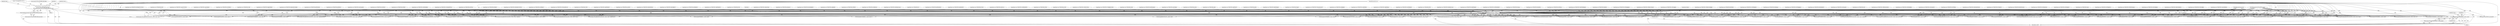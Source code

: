 digraph "0_libming_2be22fcf56a223dafe8de0e8a20fe20e8bbdb0b9@pointer" {
"1000448" [label="(Call,decompileSTARTDRAG(n, actions, maxn))"];
"1000125" [label="(Call,OpCode(actions, n, maxn))"];
"1000102" [label="(MethodParameterIn,SWF_ACTION *actions)"];
"1000105" [label="(Call,fprintf(stderr,\"%d:\tACTION[%3.3d]: %s\n\",\n \t        actions[n].SWF_ACTIONRECORD.Offset, n, \n \t        actionName(actions[n].SWF_ACTIONRECORD.ActionCode)))"];
"1000101" [label="(MethodParameterIn,int n)"];
"1000116" [label="(Call,actionName(actions[n].SWF_ACTIONRECORD.ActionCode))"];
"1000103" [label="(MethodParameterIn,int maxn)"];
"1000447" [label="(Return,return decompileSTARTDRAG(n, actions, maxn);)"];
"1000133" [label="(JumpTarget,case SWFACTION_CONSTANTPOOL:)"];
"1000124" [label="(ControlStructure,switch(OpCode(actions, n, maxn)))"];
"1000177" [label="(JumpTarget,case SWFACTION_GETURL:)"];
"1000629" [label="(JumpTarget,case SWFACTION_THROW:)"];
"1000438" [label="(Call,decompileArithmeticOp(n, actions, maxn))"];
"1000388" [label="(JumpTarget,case SWFACTION_DEFINEFUNCTION:)"];
"1000279" [label="(Call,decompileSETMEMBER(n, actions, maxn))"];
"1000573" [label="(Call,decompile_Null_ArgBuiltInFunctionCall(n, actions, maxn,\"toggleHighQuality\"))"];
"1000420" [label="(JumpTarget,case SWFACTION_SUBTRACT:)"];
"1000597" [label="(JumpTarget,case SWFACTION_DUPLICATECLIP:)"];
"1000536" [label="(JumpTarget,case SWFACTION_STOP:)"];
"1000416" [label="(JumpTarget,case SWFACTION_SHIFTRIGHT:)"];
"1000623" [label="(JumpTarget,case SWFACTION_CASTOP:)"];
"1000264" [label="(JumpTarget,case SWFACTION_NEWMETHOD:)"];
"1000642" [label="(Call,outputSWF_ACTION(n,&actions[n]))"];
"1000552" [label="(Call,decompile_Null_ArgBuiltInFunctionCall(n, actions, maxn,\"prevFrame\"))"];
"1000257" [label="(JumpTarget,case SWFACTION_NEWOBJECT:)"];
"1000503" [label="(Call,decompileSingleArgBuiltInFunctionCall(n, actions, maxn,\"String\"))"];
"1000357" [label="(Call,decompileIF(n, actions, maxn))"];
"1000250" [label="(JumpTarget,case SWFACTION_INITOBJECT:)"];
"1000417" [label="(JumpTarget,case SWFACTION_SHIFTRIGHT2:)"];
"1000272" [label="(Call,decompileGETMEMBER(n, actions, maxn))"];
"1000129" [label="(Block,)"];
"1000442" [label="(JumpTarget,case SWFACTION_POP:)"];
"1000127" [label="(Identifier,n)"];
"1000510" [label="(Call,decompileSingleArgBuiltInFunctionCall(n, actions, maxn,\"Number\"))"];
"1000201" [label="(JumpTarget,case SWFACTION_STACKSWAP:)"];
"1000428" [label="(JumpTarget,case SWFACTION_EQUALS2:)"];
"1000375" [label="(JumpTarget,case SWFACTION_ENUMERATE2 :)"];
"1000301" [label="(Call,decompileSETVARIABLE(n, actions, maxn, 1))"];
"1000432" [label="(JumpTarget,case SWFACTION_GREATER:)"];
"1000473" [label="(JumpTarget,case SWFACTION_TYPEOF:)"];
"1000362" [label="(Call,decompileWITH(n, actions, maxn))"];
"1000450" [label="(Identifier,actions)"];
"1000434" [label="(JumpTarget,case SWFACTION_STRINGEQ:)"];
"1000225" [label="(Call,decompileGETTIME(n, actions, maxn))"];
"1000308" [label="(JumpTarget,case SWFACTION_DEFINELOCAL2:)"];
"1000355" [label="(JumpTarget,case SWFACTION_IF:)"];
"1000612" [label="(Call,decompileSETTARGET(n, actions, maxn,1))"];
"1000426" [label="(JumpTarget,case SWFACTION_BITWISEXOR:)"];
"1000404" [label="(Call,decompileCALLFUNCTION(n, actions, maxn))"];
"1000322" [label="(JumpTarget,case SWFACTION_INCREMENT:)"];
"1000185" [label="(JumpTarget,case SWFACTION_PUSH:)"];
"1000423" [label="(JumpTarget,case SWFACTION_MODULO:)"];
"1000209" [label="(JumpTarget,case SWFACTION_SETPROPERTY:)"];
"1000361" [label="(JumpTarget,case SWFACTION_WITH:)"];
"1000258" [label="(Call,decompileNEWOBJECT(n, actions, maxn))"];
"1000116" [label="(Call,actionName(actions[n].SWF_ACTIONRECORD.ActionCode))"];
"1000330" [label="(Call,decompileSTOREREGISTER(n, actions, maxn))"];
"1000496" [label="(Call,decompileSingleArgBuiltInFunctionCall(n, actions, maxn,\"int\"))"];
"1000336" [label="(JumpTarget,case SWFACTION_JUMP:)"];
"1000564" [label="(JumpTarget,case SWFACTION_STOPSOUNDS:)"];
"1000265" [label="(Call,decompileNEWMETHOD(n, actions, maxn))"];
"1000517" [label="(Call,decompileSingleArgBuiltInFunctionCall(n, actions, maxn,\"random\"))"];
"1000329" [label="(JumpTarget,case SWFACTION_STOREREGISTER:)"];
"1000524" [label="(Call,decompileSingleArgBuiltInFunctionCall(n, actions, maxn,\"length\"))"];
"1000480" [label="(JumpTarget,case SWFACTION_ORD:)"];
"1000324" [label="(Call,decompileINCR_DECR(n, actions, maxn,1))"];
"1000286" [label="(Call,decompileGETVARIABLE(n, actions, maxn))"];
"1000424" [label="(JumpTarget,case SWFACTION_BITWISEAND:)"];
"1000115" [label="(Identifier,n)"];
"1000625" [label="(Call,decompileCAST(n, actions, maxn))"];
"1000433" [label="(JumpTarget,case SWFACTION_LESSTHAN:)"];
"1000230" [label="(Call,decompileTRACE(n, actions, maxn))"];
"1000429" [label="(JumpTarget,case SWFACTION_LESS2:)"];
"1000105" [label="(Call,fprintf(stderr,\"%d:\tACTION[%3.3d]: %s\n\",\n \t        actions[n].SWF_ACTIONRECORD.Offset, n, \n \t        actionName(actions[n].SWF_ACTIONRECORD.ActionCode)))"];
"1000418" [label="(JumpTarget,case SWFACTION_ADD:)"];
"1000217" [label="(Call,decompileGETPROPERTY(n, actions, maxn))"];
"1000157" [label="(Call,decompileGOTOFRAME2(n, actions, maxn))"];
"1000415" [label="(JumpTarget,case SWFACTION_SHIFTLEFT:)"];
"1000419" [label="(JumpTarget,case SWFACTION_ADD2:)"];
"1000550" [label="(JumpTarget,case SWFACTION_PREVFRAME:)"];
"1000410" [label="(Call,decompileCALLMETHOD(n, actions, maxn))"];
"1000229" [label="(JumpTarget,case SWFACTION_TRACE:)"];
"1000571" [label="(JumpTarget,case SWFACTION_TOGGLEQUALITY:)"];
"1000117" [label="(Call,actions[n].SWF_ACTIONRECORD.ActionCode)"];
"1000107" [label="(Literal,\"%d:\tACTION[%3.3d]: %s\n\")"];
"1000382" [label="(JumpTarget,case SWFACTION_INITARRAY:)"];
"1000384" [label="(Call,decompileINITARRAY(n, actions, maxn))"];
"1000579" [label="(JumpTarget,case SWFACTION_SUBSTRING:)"];
"1000446" [label="(JumpTarget,case SWFACTION_STARTDRAG:)"];
"1000148" [label="(JumpTarget,case SWFACTION_GOTOFRAME:)"];
"1000102" [label="(MethodParameterIn,SWF_ACTION *actions)"];
"1000635" [label="(JumpTarget,case SWFACTION_TRY:)"];
"1000300" [label="(JumpTarget,case SWFACTION_DEFINELOCAL:)"];
"1000543" [label="(JumpTarget,case SWFACTION_NEXTFRAME:)"];
"1000448" [label="(Call,decompileSTARTDRAG(n, actions, maxn))"];
"1000216" [label="(JumpTarget,case SWFACTION_GETPROPERTY:)"];
"1000427" [label="(JumpTarget,case SWFACTION_EQUAL:)"];
"1000451" [label="(Identifier,maxn)"];
"1000104" [label="(Block,)"];
"1000459" [label="(JumpTarget,case SWFACTION_DELETE2:)"];
"1000169" [label="(JumpTarget,case SWFACTION_GETURL2:)"];
"1000143" [label="(Call,decompileGOTOFRAME(n, actions, maxn,1))"];
"1000161" [label="(JumpTarget,case SWFACTION_WAITFORFRAME:)"];
"1000452" [label="(JumpTarget,case SWFACTION_DELETE:)"];
"1000461" [label="(Call,decompileDELETE(n, actions, maxn,1))"];
"1000285" [label="(JumpTarget,case SWFACTION_GETVARIABLE:)"];
"1000585" [label="(JumpTarget,case SWFACTION_STRINGCONCAT:)"];
"1000141" [label="(JumpTarget,case SWFACTION_GOTOLABEL:)"];
"1000641" [label="(JumpTarget,default:)"];
"1000309" [label="(Call,decompileDEFINELOCAL2(n, actions, maxn))"];
"1000435" [label="(JumpTarget,case SWFACTION_STRINGCOMPARE:)"];
"1000343" [label="(Call,decompileRETURN(n, actions, maxn))"];
"1000342" [label="(JumpTarget,case SWFACTION_RETURN:)"];
"1000155" [label="(JumpTarget,case SWFACTION_GOTOFRAME2:)"];
"1000557" [label="(JumpTarget,case SWFACTION_ENDDRAG:)"];
"1000447" [label="(Return,return decompileSTARTDRAG(n, actions, maxn);)"];
"1000292" [label="(JumpTarget,case SWFACTION_SETVARIABLE:)"];
"1000377" [label="(Call,decompileENUMERATE(n, actions, maxn,1))"];
"1000315" [label="(JumpTarget,case SWFACTION_DECREMENT:)"];
"1000489" [label="(Call,decompileSingleArgBuiltInFunctionCall(n, actions, maxn,\"chr\"))"];
"1000531" [label="(Call,decompile_Null_ArgBuiltInFunctionCall(n, actions, maxn,\"play\"))"];
"1000108" [label="(Call,actions[n].SWF_ACTIONRECORD.Offset)"];
"1000475" [label="(Call,decompileSingleArgBuiltInFunctionCall(n, actions, maxn,\"typeof\"))"];
"1000126" [label="(Identifier,actions)"];
"1000587" [label="(Call,decompileSTRINGCONCAT(n, actions, maxn))"];
"1000468" [label="(Call,decompileSingleArgBuiltInFunctionCall(n, actions, maxn,\"targetPath\"))"];
"1000244" [label="(Call,decompileEXTENDS(n, actions, maxn))"];
"1000431" [label="(JumpTarget,case SWFACTION_LOGICALOR:)"];
"1000351" [label="(Call,decompileLogicalNot(n, actions, maxn))"];
"1000650" [label="(MethodReturn,RET)"];
"1000619" [label="(Call,decompileIMPLEMENTS(n, actions, maxn))"];
"1000101" [label="(MethodParameterIn,int n)"];
"1000494" [label="(JumpTarget,case SWFACTION_INT:)"];
"1000522" [label="(JumpTarget,case SWFACTION_STRINGLENGTH:)"];
"1000271" [label="(JumpTarget,case SWFACTION_GETMEMBER:)"];
"1000349" [label="(JumpTarget,case SWFACTION_LOGICALNOT:)"];
"1000538" [label="(Call,decompile_Null_ArgBuiltInFunctionCall(n, actions, maxn,\"stop\"))"];
"1000293" [label="(Call,decompileSETVARIABLE(n, actions, maxn, 0))"];
"1000223" [label="(JumpTarget,case SWFACTION_GETTIME:)"];
"1000545" [label="(Call,decompile_Null_ArgBuiltInFunctionCall(n, actions, maxn,\"nextFrame\"))"];
"1000617" [label="(JumpTarget,case SWFACTION_IMPLEMENTSOP:)"];
"1000193" [label="(JumpTarget,case SWFACTION_PUSHDUP:)"];
"1000449" [label="(Identifier,n)"];
"1000591" [label="(JumpTarget,case SWFACTION_REMOVECLIP:)"];
"1000414" [label="(JumpTarget,case SWFACTION_INSTANCEOF:)"];
"1000603" [label="(JumpTarget,case SWFACTION_SETTARGET:)"];
"1000605" [label="(Call,decompileSETTARGET(n, actions, maxn,0))"];
"1000529" [label="(JumpTarget,case SWFACTION_PLAY:)"];
"1000338" [label="(Call,decompileJUMP(n, actions, maxn))"];
"1000610" [label="(JumpTarget,case SWFACTION_SETTARGET2:)"];
"1000599" [label="(Call,decompileDUPLICATECLIP(n, actions, maxn))"];
"1000128" [label="(Identifier,maxn)"];
"1000150" [label="(Call,decompileGOTOFRAME(n, actions, maxn,0))"];
"1000436" [label="(JumpTarget,case SWFACTION_STRICTEQUALS:)"];
"1000454" [label="(Call,decompileDELETE(n, actions, maxn,0))"];
"1000210" [label="(Call,decompileSETPROPERTY(n, actions, maxn))"];
"1000368" [label="(JumpTarget,case SWFACTION_ENUMERATE:)"];
"1000581" [label="(Call,decompileSUBSTRING(n, actions, maxn))"];
"1000390" [label="(Call,decompileDEFINEFUNCTION(n, actions, maxn,0))"];
"1000125" [label="(Call,OpCode(actions, n, maxn))"];
"1000578" [label="(JumpTarget,case SWFACTION_MBSUBSTRING:)"];
"1000508" [label="(JumpTarget,case SWFACTION_TONUMBER:)"];
"1000251" [label="(Call,decompileINITOBJECT(n, actions, maxn))"];
"1000408" [label="(JumpTarget,case SWFACTION_CALLMETHOD:)"];
"1000395" [label="(JumpTarget,case SWFACTION_DEFINEFUNCTION2:)"];
"1000397" [label="(Call,decompileDEFINEFUNCTION(n, actions, maxn,1))"];
"1000130" [label="(JumpTarget,case SWFACTION_END:)"];
"1000402" [label="(JumpTarget,case SWFACTION_CALLFUNCTION:)"];
"1000559" [label="(Call,decompile_Null_ArgBuiltInFunctionCall(n, actions, maxn,\"stopDrag\"))"];
"1000236" [label="(JumpTarget,case SWFACTION_CALLFRAME:)"];
"1000501" [label="(JumpTarget,case SWFACTION_TOSTRING:)"];
"1000566" [label="(Call,decompile_Null_ArgBuiltInFunctionCall(n, actions, maxn,\"stopAllSounds\"))"];
"1000487" [label="(JumpTarget,case SWFACTION_CHR:)"];
"1000466" [label="(JumpTarget,case SWFACTION_TARGETPATH:)"];
"1000515" [label="(JumpTarget,case SWFACTION_RANDOMNUMBER:)"];
"1000370" [label="(Call,decompileENUMERATE(n, actions, maxn, 0))"];
"1000593" [label="(Call,decompileREMOVECLIP(n, actions, maxn))"];
"1000103" [label="(MethodParameterIn,int maxn)"];
"1000106" [label="(Identifier,stderr)"];
"1000425" [label="(JumpTarget,case SWFACTION_BITWISEOR:)"];
"1000237" [label="(Call,decompileCALLFRAME(n, actions, maxn))"];
"1000482" [label="(Call,decompileSingleArgBuiltInFunctionCall(n, actions, maxn,\"ord\"))"];
"1000243" [label="(JumpTarget,case SWFACTION_EXTENDS:)"];
"1000430" [label="(JumpTarget,case SWFACTION_LOGICALAND:)"];
"1000631" [label="(Call,decompileTHROW(n, actions, maxn))"];
"1000421" [label="(JumpTarget,case SWFACTION_MULTIPLY:)"];
"1000317" [label="(Call,decompileINCR_DECR(n, actions, maxn, 0))"];
"1000422" [label="(JumpTarget,case SWFACTION_DIVIDE:)"];
"1000278" [label="(JumpTarget,case SWFACTION_SETMEMBER:)"];
"1000637" [label="(Call,decompileTRY(n, actions, maxn))"];
"1000448" -> "1000447"  [label="AST: "];
"1000448" -> "1000451"  [label="CFG: "];
"1000449" -> "1000448"  [label="AST: "];
"1000450" -> "1000448"  [label="AST: "];
"1000451" -> "1000448"  [label="AST: "];
"1000447" -> "1000448"  [label="CFG: "];
"1000448" -> "1000650"  [label="DDG: "];
"1000448" -> "1000650"  [label="DDG: "];
"1000448" -> "1000650"  [label="DDG: "];
"1000448" -> "1000650"  [label="DDG: "];
"1000448" -> "1000447"  [label="DDG: "];
"1000125" -> "1000448"  [label="DDG: "];
"1000125" -> "1000448"  [label="DDG: "];
"1000125" -> "1000448"  [label="DDG: "];
"1000101" -> "1000448"  [label="DDG: "];
"1000102" -> "1000448"  [label="DDG: "];
"1000103" -> "1000448"  [label="DDG: "];
"1000125" -> "1000124"  [label="AST: "];
"1000125" -> "1000128"  [label="CFG: "];
"1000126" -> "1000125"  [label="AST: "];
"1000127" -> "1000125"  [label="AST: "];
"1000128" -> "1000125"  [label="AST: "];
"1000130" -> "1000125"  [label="CFG: "];
"1000133" -> "1000125"  [label="CFG: "];
"1000141" -> "1000125"  [label="CFG: "];
"1000148" -> "1000125"  [label="CFG: "];
"1000155" -> "1000125"  [label="CFG: "];
"1000161" -> "1000125"  [label="CFG: "];
"1000169" -> "1000125"  [label="CFG: "];
"1000177" -> "1000125"  [label="CFG: "];
"1000185" -> "1000125"  [label="CFG: "];
"1000193" -> "1000125"  [label="CFG: "];
"1000201" -> "1000125"  [label="CFG: "];
"1000209" -> "1000125"  [label="CFG: "];
"1000216" -> "1000125"  [label="CFG: "];
"1000223" -> "1000125"  [label="CFG: "];
"1000229" -> "1000125"  [label="CFG: "];
"1000236" -> "1000125"  [label="CFG: "];
"1000243" -> "1000125"  [label="CFG: "];
"1000250" -> "1000125"  [label="CFG: "];
"1000257" -> "1000125"  [label="CFG: "];
"1000264" -> "1000125"  [label="CFG: "];
"1000271" -> "1000125"  [label="CFG: "];
"1000278" -> "1000125"  [label="CFG: "];
"1000285" -> "1000125"  [label="CFG: "];
"1000292" -> "1000125"  [label="CFG: "];
"1000300" -> "1000125"  [label="CFG: "];
"1000308" -> "1000125"  [label="CFG: "];
"1000315" -> "1000125"  [label="CFG: "];
"1000322" -> "1000125"  [label="CFG: "];
"1000329" -> "1000125"  [label="CFG: "];
"1000336" -> "1000125"  [label="CFG: "];
"1000342" -> "1000125"  [label="CFG: "];
"1000349" -> "1000125"  [label="CFG: "];
"1000355" -> "1000125"  [label="CFG: "];
"1000361" -> "1000125"  [label="CFG: "];
"1000368" -> "1000125"  [label="CFG: "];
"1000375" -> "1000125"  [label="CFG: "];
"1000382" -> "1000125"  [label="CFG: "];
"1000388" -> "1000125"  [label="CFG: "];
"1000395" -> "1000125"  [label="CFG: "];
"1000402" -> "1000125"  [label="CFG: "];
"1000408" -> "1000125"  [label="CFG: "];
"1000414" -> "1000125"  [label="CFG: "];
"1000415" -> "1000125"  [label="CFG: "];
"1000416" -> "1000125"  [label="CFG: "];
"1000417" -> "1000125"  [label="CFG: "];
"1000418" -> "1000125"  [label="CFG: "];
"1000419" -> "1000125"  [label="CFG: "];
"1000420" -> "1000125"  [label="CFG: "];
"1000421" -> "1000125"  [label="CFG: "];
"1000422" -> "1000125"  [label="CFG: "];
"1000423" -> "1000125"  [label="CFG: "];
"1000424" -> "1000125"  [label="CFG: "];
"1000425" -> "1000125"  [label="CFG: "];
"1000426" -> "1000125"  [label="CFG: "];
"1000427" -> "1000125"  [label="CFG: "];
"1000428" -> "1000125"  [label="CFG: "];
"1000429" -> "1000125"  [label="CFG: "];
"1000430" -> "1000125"  [label="CFG: "];
"1000431" -> "1000125"  [label="CFG: "];
"1000432" -> "1000125"  [label="CFG: "];
"1000433" -> "1000125"  [label="CFG: "];
"1000434" -> "1000125"  [label="CFG: "];
"1000435" -> "1000125"  [label="CFG: "];
"1000436" -> "1000125"  [label="CFG: "];
"1000442" -> "1000125"  [label="CFG: "];
"1000446" -> "1000125"  [label="CFG: "];
"1000452" -> "1000125"  [label="CFG: "];
"1000459" -> "1000125"  [label="CFG: "];
"1000466" -> "1000125"  [label="CFG: "];
"1000473" -> "1000125"  [label="CFG: "];
"1000480" -> "1000125"  [label="CFG: "];
"1000487" -> "1000125"  [label="CFG: "];
"1000494" -> "1000125"  [label="CFG: "];
"1000501" -> "1000125"  [label="CFG: "];
"1000508" -> "1000125"  [label="CFG: "];
"1000515" -> "1000125"  [label="CFG: "];
"1000522" -> "1000125"  [label="CFG: "];
"1000529" -> "1000125"  [label="CFG: "];
"1000536" -> "1000125"  [label="CFG: "];
"1000543" -> "1000125"  [label="CFG: "];
"1000550" -> "1000125"  [label="CFG: "];
"1000557" -> "1000125"  [label="CFG: "];
"1000564" -> "1000125"  [label="CFG: "];
"1000571" -> "1000125"  [label="CFG: "];
"1000578" -> "1000125"  [label="CFG: "];
"1000579" -> "1000125"  [label="CFG: "];
"1000585" -> "1000125"  [label="CFG: "];
"1000591" -> "1000125"  [label="CFG: "];
"1000597" -> "1000125"  [label="CFG: "];
"1000603" -> "1000125"  [label="CFG: "];
"1000610" -> "1000125"  [label="CFG: "];
"1000617" -> "1000125"  [label="CFG: "];
"1000623" -> "1000125"  [label="CFG: "];
"1000629" -> "1000125"  [label="CFG: "];
"1000635" -> "1000125"  [label="CFG: "];
"1000641" -> "1000125"  [label="CFG: "];
"1000125" -> "1000650"  [label="DDG: "];
"1000125" -> "1000650"  [label="DDG: "];
"1000125" -> "1000650"  [label="DDG: "];
"1000125" -> "1000650"  [label="DDG: "];
"1000102" -> "1000125"  [label="DDG: "];
"1000105" -> "1000125"  [label="DDG: "];
"1000101" -> "1000125"  [label="DDG: "];
"1000103" -> "1000125"  [label="DDG: "];
"1000125" -> "1000143"  [label="DDG: "];
"1000125" -> "1000143"  [label="DDG: "];
"1000125" -> "1000143"  [label="DDG: "];
"1000125" -> "1000150"  [label="DDG: "];
"1000125" -> "1000150"  [label="DDG: "];
"1000125" -> "1000150"  [label="DDG: "];
"1000125" -> "1000157"  [label="DDG: "];
"1000125" -> "1000157"  [label="DDG: "];
"1000125" -> "1000157"  [label="DDG: "];
"1000125" -> "1000210"  [label="DDG: "];
"1000125" -> "1000210"  [label="DDG: "];
"1000125" -> "1000210"  [label="DDG: "];
"1000125" -> "1000217"  [label="DDG: "];
"1000125" -> "1000217"  [label="DDG: "];
"1000125" -> "1000217"  [label="DDG: "];
"1000125" -> "1000225"  [label="DDG: "];
"1000125" -> "1000225"  [label="DDG: "];
"1000125" -> "1000225"  [label="DDG: "];
"1000125" -> "1000230"  [label="DDG: "];
"1000125" -> "1000230"  [label="DDG: "];
"1000125" -> "1000230"  [label="DDG: "];
"1000125" -> "1000237"  [label="DDG: "];
"1000125" -> "1000237"  [label="DDG: "];
"1000125" -> "1000237"  [label="DDG: "];
"1000125" -> "1000244"  [label="DDG: "];
"1000125" -> "1000244"  [label="DDG: "];
"1000125" -> "1000244"  [label="DDG: "];
"1000125" -> "1000251"  [label="DDG: "];
"1000125" -> "1000251"  [label="DDG: "];
"1000125" -> "1000251"  [label="DDG: "];
"1000125" -> "1000258"  [label="DDG: "];
"1000125" -> "1000258"  [label="DDG: "];
"1000125" -> "1000258"  [label="DDG: "];
"1000125" -> "1000265"  [label="DDG: "];
"1000125" -> "1000265"  [label="DDG: "];
"1000125" -> "1000265"  [label="DDG: "];
"1000125" -> "1000272"  [label="DDG: "];
"1000125" -> "1000272"  [label="DDG: "];
"1000125" -> "1000272"  [label="DDG: "];
"1000125" -> "1000279"  [label="DDG: "];
"1000125" -> "1000279"  [label="DDG: "];
"1000125" -> "1000279"  [label="DDG: "];
"1000125" -> "1000286"  [label="DDG: "];
"1000125" -> "1000286"  [label="DDG: "];
"1000125" -> "1000286"  [label="DDG: "];
"1000125" -> "1000293"  [label="DDG: "];
"1000125" -> "1000293"  [label="DDG: "];
"1000125" -> "1000293"  [label="DDG: "];
"1000125" -> "1000301"  [label="DDG: "];
"1000125" -> "1000301"  [label="DDG: "];
"1000125" -> "1000301"  [label="DDG: "];
"1000125" -> "1000309"  [label="DDG: "];
"1000125" -> "1000309"  [label="DDG: "];
"1000125" -> "1000309"  [label="DDG: "];
"1000125" -> "1000317"  [label="DDG: "];
"1000125" -> "1000317"  [label="DDG: "];
"1000125" -> "1000317"  [label="DDG: "];
"1000125" -> "1000324"  [label="DDG: "];
"1000125" -> "1000324"  [label="DDG: "];
"1000125" -> "1000324"  [label="DDG: "];
"1000125" -> "1000330"  [label="DDG: "];
"1000125" -> "1000330"  [label="DDG: "];
"1000125" -> "1000330"  [label="DDG: "];
"1000125" -> "1000338"  [label="DDG: "];
"1000125" -> "1000338"  [label="DDG: "];
"1000125" -> "1000338"  [label="DDG: "];
"1000125" -> "1000343"  [label="DDG: "];
"1000125" -> "1000343"  [label="DDG: "];
"1000125" -> "1000343"  [label="DDG: "];
"1000125" -> "1000351"  [label="DDG: "];
"1000125" -> "1000351"  [label="DDG: "];
"1000125" -> "1000351"  [label="DDG: "];
"1000125" -> "1000357"  [label="DDG: "];
"1000125" -> "1000357"  [label="DDG: "];
"1000125" -> "1000357"  [label="DDG: "];
"1000125" -> "1000362"  [label="DDG: "];
"1000125" -> "1000362"  [label="DDG: "];
"1000125" -> "1000362"  [label="DDG: "];
"1000125" -> "1000370"  [label="DDG: "];
"1000125" -> "1000370"  [label="DDG: "];
"1000125" -> "1000370"  [label="DDG: "];
"1000125" -> "1000377"  [label="DDG: "];
"1000125" -> "1000377"  [label="DDG: "];
"1000125" -> "1000377"  [label="DDG: "];
"1000125" -> "1000384"  [label="DDG: "];
"1000125" -> "1000384"  [label="DDG: "];
"1000125" -> "1000384"  [label="DDG: "];
"1000125" -> "1000390"  [label="DDG: "];
"1000125" -> "1000390"  [label="DDG: "];
"1000125" -> "1000390"  [label="DDG: "];
"1000125" -> "1000397"  [label="DDG: "];
"1000125" -> "1000397"  [label="DDG: "];
"1000125" -> "1000397"  [label="DDG: "];
"1000125" -> "1000404"  [label="DDG: "];
"1000125" -> "1000404"  [label="DDG: "];
"1000125" -> "1000404"  [label="DDG: "];
"1000125" -> "1000410"  [label="DDG: "];
"1000125" -> "1000410"  [label="DDG: "];
"1000125" -> "1000410"  [label="DDG: "];
"1000125" -> "1000438"  [label="DDG: "];
"1000125" -> "1000438"  [label="DDG: "];
"1000125" -> "1000438"  [label="DDG: "];
"1000125" -> "1000454"  [label="DDG: "];
"1000125" -> "1000454"  [label="DDG: "];
"1000125" -> "1000454"  [label="DDG: "];
"1000125" -> "1000461"  [label="DDG: "];
"1000125" -> "1000461"  [label="DDG: "];
"1000125" -> "1000461"  [label="DDG: "];
"1000125" -> "1000468"  [label="DDG: "];
"1000125" -> "1000468"  [label="DDG: "];
"1000125" -> "1000468"  [label="DDG: "];
"1000125" -> "1000475"  [label="DDG: "];
"1000125" -> "1000475"  [label="DDG: "];
"1000125" -> "1000475"  [label="DDG: "];
"1000125" -> "1000482"  [label="DDG: "];
"1000125" -> "1000482"  [label="DDG: "];
"1000125" -> "1000482"  [label="DDG: "];
"1000125" -> "1000489"  [label="DDG: "];
"1000125" -> "1000489"  [label="DDG: "];
"1000125" -> "1000489"  [label="DDG: "];
"1000125" -> "1000496"  [label="DDG: "];
"1000125" -> "1000496"  [label="DDG: "];
"1000125" -> "1000496"  [label="DDG: "];
"1000125" -> "1000503"  [label="DDG: "];
"1000125" -> "1000503"  [label="DDG: "];
"1000125" -> "1000503"  [label="DDG: "];
"1000125" -> "1000510"  [label="DDG: "];
"1000125" -> "1000510"  [label="DDG: "];
"1000125" -> "1000510"  [label="DDG: "];
"1000125" -> "1000517"  [label="DDG: "];
"1000125" -> "1000517"  [label="DDG: "];
"1000125" -> "1000517"  [label="DDG: "];
"1000125" -> "1000524"  [label="DDG: "];
"1000125" -> "1000524"  [label="DDG: "];
"1000125" -> "1000524"  [label="DDG: "];
"1000125" -> "1000531"  [label="DDG: "];
"1000125" -> "1000531"  [label="DDG: "];
"1000125" -> "1000531"  [label="DDG: "];
"1000125" -> "1000538"  [label="DDG: "];
"1000125" -> "1000538"  [label="DDG: "];
"1000125" -> "1000538"  [label="DDG: "];
"1000125" -> "1000545"  [label="DDG: "];
"1000125" -> "1000545"  [label="DDG: "];
"1000125" -> "1000545"  [label="DDG: "];
"1000125" -> "1000552"  [label="DDG: "];
"1000125" -> "1000552"  [label="DDG: "];
"1000125" -> "1000552"  [label="DDG: "];
"1000125" -> "1000559"  [label="DDG: "];
"1000125" -> "1000559"  [label="DDG: "];
"1000125" -> "1000559"  [label="DDG: "];
"1000125" -> "1000566"  [label="DDG: "];
"1000125" -> "1000566"  [label="DDG: "];
"1000125" -> "1000566"  [label="DDG: "];
"1000125" -> "1000573"  [label="DDG: "];
"1000125" -> "1000573"  [label="DDG: "];
"1000125" -> "1000573"  [label="DDG: "];
"1000125" -> "1000581"  [label="DDG: "];
"1000125" -> "1000581"  [label="DDG: "];
"1000125" -> "1000581"  [label="DDG: "];
"1000125" -> "1000587"  [label="DDG: "];
"1000125" -> "1000587"  [label="DDG: "];
"1000125" -> "1000587"  [label="DDG: "];
"1000125" -> "1000593"  [label="DDG: "];
"1000125" -> "1000593"  [label="DDG: "];
"1000125" -> "1000593"  [label="DDG: "];
"1000125" -> "1000599"  [label="DDG: "];
"1000125" -> "1000599"  [label="DDG: "];
"1000125" -> "1000599"  [label="DDG: "];
"1000125" -> "1000605"  [label="DDG: "];
"1000125" -> "1000605"  [label="DDG: "];
"1000125" -> "1000605"  [label="DDG: "];
"1000125" -> "1000612"  [label="DDG: "];
"1000125" -> "1000612"  [label="DDG: "];
"1000125" -> "1000612"  [label="DDG: "];
"1000125" -> "1000619"  [label="DDG: "];
"1000125" -> "1000619"  [label="DDG: "];
"1000125" -> "1000619"  [label="DDG: "];
"1000125" -> "1000625"  [label="DDG: "];
"1000125" -> "1000625"  [label="DDG: "];
"1000125" -> "1000625"  [label="DDG: "];
"1000125" -> "1000631"  [label="DDG: "];
"1000125" -> "1000631"  [label="DDG: "];
"1000125" -> "1000631"  [label="DDG: "];
"1000125" -> "1000637"  [label="DDG: "];
"1000125" -> "1000637"  [label="DDG: "];
"1000125" -> "1000637"  [label="DDG: "];
"1000125" -> "1000642"  [label="DDG: "];
"1000102" -> "1000100"  [label="AST: "];
"1000102" -> "1000650"  [label="DDG: "];
"1000102" -> "1000143"  [label="DDG: "];
"1000102" -> "1000150"  [label="DDG: "];
"1000102" -> "1000157"  [label="DDG: "];
"1000102" -> "1000210"  [label="DDG: "];
"1000102" -> "1000217"  [label="DDG: "];
"1000102" -> "1000225"  [label="DDG: "];
"1000102" -> "1000230"  [label="DDG: "];
"1000102" -> "1000237"  [label="DDG: "];
"1000102" -> "1000244"  [label="DDG: "];
"1000102" -> "1000251"  [label="DDG: "];
"1000102" -> "1000258"  [label="DDG: "];
"1000102" -> "1000265"  [label="DDG: "];
"1000102" -> "1000272"  [label="DDG: "];
"1000102" -> "1000279"  [label="DDG: "];
"1000102" -> "1000286"  [label="DDG: "];
"1000102" -> "1000293"  [label="DDG: "];
"1000102" -> "1000301"  [label="DDG: "];
"1000102" -> "1000309"  [label="DDG: "];
"1000102" -> "1000317"  [label="DDG: "];
"1000102" -> "1000324"  [label="DDG: "];
"1000102" -> "1000330"  [label="DDG: "];
"1000102" -> "1000338"  [label="DDG: "];
"1000102" -> "1000343"  [label="DDG: "];
"1000102" -> "1000351"  [label="DDG: "];
"1000102" -> "1000357"  [label="DDG: "];
"1000102" -> "1000362"  [label="DDG: "];
"1000102" -> "1000370"  [label="DDG: "];
"1000102" -> "1000377"  [label="DDG: "];
"1000102" -> "1000384"  [label="DDG: "];
"1000102" -> "1000390"  [label="DDG: "];
"1000102" -> "1000397"  [label="DDG: "];
"1000102" -> "1000404"  [label="DDG: "];
"1000102" -> "1000410"  [label="DDG: "];
"1000102" -> "1000438"  [label="DDG: "];
"1000102" -> "1000454"  [label="DDG: "];
"1000102" -> "1000461"  [label="DDG: "];
"1000102" -> "1000468"  [label="DDG: "];
"1000102" -> "1000475"  [label="DDG: "];
"1000102" -> "1000482"  [label="DDG: "];
"1000102" -> "1000489"  [label="DDG: "];
"1000102" -> "1000496"  [label="DDG: "];
"1000102" -> "1000503"  [label="DDG: "];
"1000102" -> "1000510"  [label="DDG: "];
"1000102" -> "1000517"  [label="DDG: "];
"1000102" -> "1000524"  [label="DDG: "];
"1000102" -> "1000531"  [label="DDG: "];
"1000102" -> "1000538"  [label="DDG: "];
"1000102" -> "1000545"  [label="DDG: "];
"1000102" -> "1000552"  [label="DDG: "];
"1000102" -> "1000559"  [label="DDG: "];
"1000102" -> "1000566"  [label="DDG: "];
"1000102" -> "1000573"  [label="DDG: "];
"1000102" -> "1000581"  [label="DDG: "];
"1000102" -> "1000587"  [label="DDG: "];
"1000102" -> "1000593"  [label="DDG: "];
"1000102" -> "1000599"  [label="DDG: "];
"1000102" -> "1000605"  [label="DDG: "];
"1000102" -> "1000612"  [label="DDG: "];
"1000102" -> "1000619"  [label="DDG: "];
"1000102" -> "1000625"  [label="DDG: "];
"1000102" -> "1000631"  [label="DDG: "];
"1000102" -> "1000637"  [label="DDG: "];
"1000105" -> "1000104"  [label="AST: "];
"1000105" -> "1000116"  [label="CFG: "];
"1000106" -> "1000105"  [label="AST: "];
"1000107" -> "1000105"  [label="AST: "];
"1000108" -> "1000105"  [label="AST: "];
"1000115" -> "1000105"  [label="AST: "];
"1000116" -> "1000105"  [label="AST: "];
"1000126" -> "1000105"  [label="CFG: "];
"1000105" -> "1000650"  [label="DDG: "];
"1000105" -> "1000650"  [label="DDG: "];
"1000105" -> "1000650"  [label="DDG: "];
"1000105" -> "1000650"  [label="DDG: "];
"1000101" -> "1000105"  [label="DDG: "];
"1000116" -> "1000105"  [label="DDG: "];
"1000101" -> "1000100"  [label="AST: "];
"1000101" -> "1000650"  [label="DDG: "];
"1000101" -> "1000143"  [label="DDG: "];
"1000101" -> "1000150"  [label="DDG: "];
"1000101" -> "1000157"  [label="DDG: "];
"1000101" -> "1000210"  [label="DDG: "];
"1000101" -> "1000217"  [label="DDG: "];
"1000101" -> "1000225"  [label="DDG: "];
"1000101" -> "1000230"  [label="DDG: "];
"1000101" -> "1000237"  [label="DDG: "];
"1000101" -> "1000244"  [label="DDG: "];
"1000101" -> "1000251"  [label="DDG: "];
"1000101" -> "1000258"  [label="DDG: "];
"1000101" -> "1000265"  [label="DDG: "];
"1000101" -> "1000272"  [label="DDG: "];
"1000101" -> "1000279"  [label="DDG: "];
"1000101" -> "1000286"  [label="DDG: "];
"1000101" -> "1000293"  [label="DDG: "];
"1000101" -> "1000301"  [label="DDG: "];
"1000101" -> "1000309"  [label="DDG: "];
"1000101" -> "1000317"  [label="DDG: "];
"1000101" -> "1000324"  [label="DDG: "];
"1000101" -> "1000330"  [label="DDG: "];
"1000101" -> "1000338"  [label="DDG: "];
"1000101" -> "1000343"  [label="DDG: "];
"1000101" -> "1000351"  [label="DDG: "];
"1000101" -> "1000357"  [label="DDG: "];
"1000101" -> "1000362"  [label="DDG: "];
"1000101" -> "1000370"  [label="DDG: "];
"1000101" -> "1000377"  [label="DDG: "];
"1000101" -> "1000384"  [label="DDG: "];
"1000101" -> "1000390"  [label="DDG: "];
"1000101" -> "1000397"  [label="DDG: "];
"1000101" -> "1000404"  [label="DDG: "];
"1000101" -> "1000410"  [label="DDG: "];
"1000101" -> "1000438"  [label="DDG: "];
"1000101" -> "1000454"  [label="DDG: "];
"1000101" -> "1000461"  [label="DDG: "];
"1000101" -> "1000468"  [label="DDG: "];
"1000101" -> "1000475"  [label="DDG: "];
"1000101" -> "1000482"  [label="DDG: "];
"1000101" -> "1000489"  [label="DDG: "];
"1000101" -> "1000496"  [label="DDG: "];
"1000101" -> "1000503"  [label="DDG: "];
"1000101" -> "1000510"  [label="DDG: "];
"1000101" -> "1000517"  [label="DDG: "];
"1000101" -> "1000524"  [label="DDG: "];
"1000101" -> "1000531"  [label="DDG: "];
"1000101" -> "1000538"  [label="DDG: "];
"1000101" -> "1000545"  [label="DDG: "];
"1000101" -> "1000552"  [label="DDG: "];
"1000101" -> "1000559"  [label="DDG: "];
"1000101" -> "1000566"  [label="DDG: "];
"1000101" -> "1000573"  [label="DDG: "];
"1000101" -> "1000581"  [label="DDG: "];
"1000101" -> "1000587"  [label="DDG: "];
"1000101" -> "1000593"  [label="DDG: "];
"1000101" -> "1000599"  [label="DDG: "];
"1000101" -> "1000605"  [label="DDG: "];
"1000101" -> "1000612"  [label="DDG: "];
"1000101" -> "1000619"  [label="DDG: "];
"1000101" -> "1000625"  [label="DDG: "];
"1000101" -> "1000631"  [label="DDG: "];
"1000101" -> "1000637"  [label="DDG: "];
"1000101" -> "1000642"  [label="DDG: "];
"1000116" -> "1000117"  [label="CFG: "];
"1000117" -> "1000116"  [label="AST: "];
"1000116" -> "1000650"  [label="DDG: "];
"1000103" -> "1000100"  [label="AST: "];
"1000103" -> "1000650"  [label="DDG: "];
"1000103" -> "1000143"  [label="DDG: "];
"1000103" -> "1000150"  [label="DDG: "];
"1000103" -> "1000157"  [label="DDG: "];
"1000103" -> "1000210"  [label="DDG: "];
"1000103" -> "1000217"  [label="DDG: "];
"1000103" -> "1000225"  [label="DDG: "];
"1000103" -> "1000230"  [label="DDG: "];
"1000103" -> "1000237"  [label="DDG: "];
"1000103" -> "1000244"  [label="DDG: "];
"1000103" -> "1000251"  [label="DDG: "];
"1000103" -> "1000258"  [label="DDG: "];
"1000103" -> "1000265"  [label="DDG: "];
"1000103" -> "1000272"  [label="DDG: "];
"1000103" -> "1000279"  [label="DDG: "];
"1000103" -> "1000286"  [label="DDG: "];
"1000103" -> "1000293"  [label="DDG: "];
"1000103" -> "1000301"  [label="DDG: "];
"1000103" -> "1000309"  [label="DDG: "];
"1000103" -> "1000317"  [label="DDG: "];
"1000103" -> "1000324"  [label="DDG: "];
"1000103" -> "1000330"  [label="DDG: "];
"1000103" -> "1000338"  [label="DDG: "];
"1000103" -> "1000343"  [label="DDG: "];
"1000103" -> "1000351"  [label="DDG: "];
"1000103" -> "1000357"  [label="DDG: "];
"1000103" -> "1000362"  [label="DDG: "];
"1000103" -> "1000370"  [label="DDG: "];
"1000103" -> "1000377"  [label="DDG: "];
"1000103" -> "1000384"  [label="DDG: "];
"1000103" -> "1000390"  [label="DDG: "];
"1000103" -> "1000397"  [label="DDG: "];
"1000103" -> "1000404"  [label="DDG: "];
"1000103" -> "1000410"  [label="DDG: "];
"1000103" -> "1000438"  [label="DDG: "];
"1000103" -> "1000454"  [label="DDG: "];
"1000103" -> "1000461"  [label="DDG: "];
"1000103" -> "1000468"  [label="DDG: "];
"1000103" -> "1000475"  [label="DDG: "];
"1000103" -> "1000482"  [label="DDG: "];
"1000103" -> "1000489"  [label="DDG: "];
"1000103" -> "1000496"  [label="DDG: "];
"1000103" -> "1000503"  [label="DDG: "];
"1000103" -> "1000510"  [label="DDG: "];
"1000103" -> "1000517"  [label="DDG: "];
"1000103" -> "1000524"  [label="DDG: "];
"1000103" -> "1000531"  [label="DDG: "];
"1000103" -> "1000538"  [label="DDG: "];
"1000103" -> "1000545"  [label="DDG: "];
"1000103" -> "1000552"  [label="DDG: "];
"1000103" -> "1000559"  [label="DDG: "];
"1000103" -> "1000566"  [label="DDG: "];
"1000103" -> "1000573"  [label="DDG: "];
"1000103" -> "1000581"  [label="DDG: "];
"1000103" -> "1000587"  [label="DDG: "];
"1000103" -> "1000593"  [label="DDG: "];
"1000103" -> "1000599"  [label="DDG: "];
"1000103" -> "1000605"  [label="DDG: "];
"1000103" -> "1000612"  [label="DDG: "];
"1000103" -> "1000619"  [label="DDG: "];
"1000103" -> "1000625"  [label="DDG: "];
"1000103" -> "1000631"  [label="DDG: "];
"1000103" -> "1000637"  [label="DDG: "];
"1000447" -> "1000129"  [label="AST: "];
"1000650" -> "1000447"  [label="CFG: "];
"1000447" -> "1000650"  [label="DDG: "];
}
